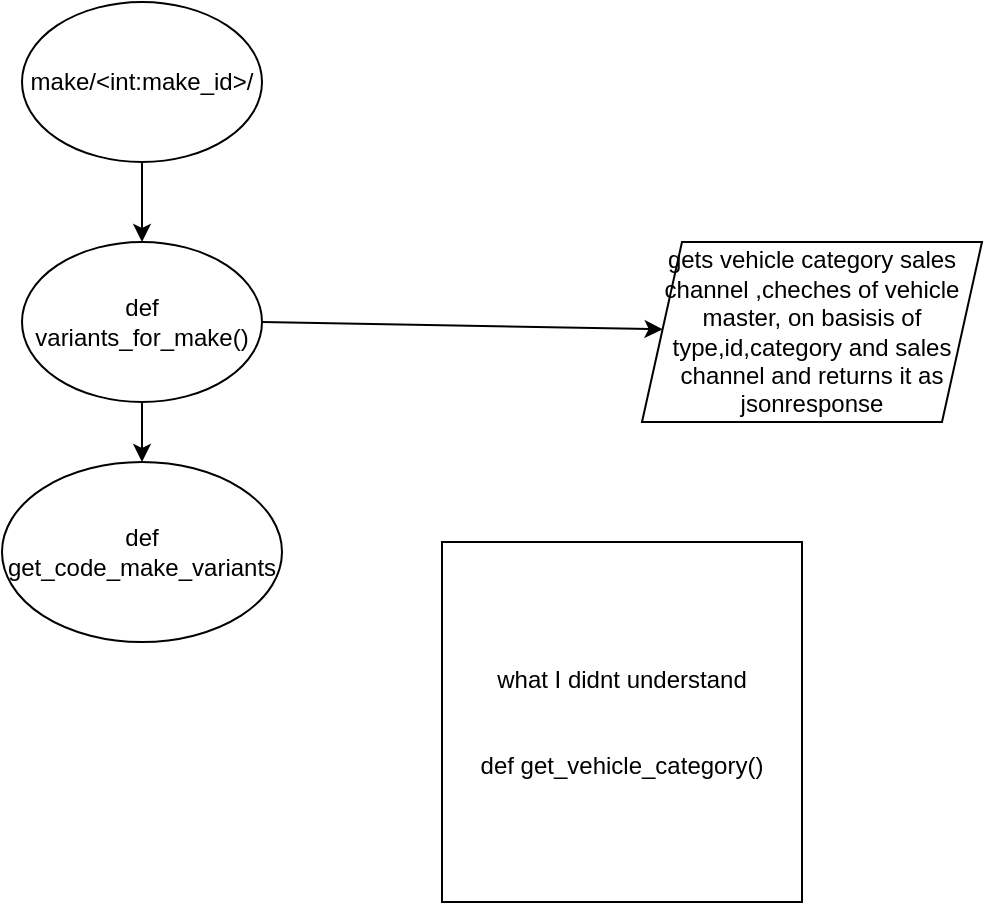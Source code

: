<mxfile version="21.0.6" type="github">
  <diagram name="Page-1" id="eUn2qCTd4dLujnIOYY2K">
    <mxGraphModel dx="808" dy="434" grid="1" gridSize="10" guides="1" tooltips="1" connect="1" arrows="1" fold="1" page="1" pageScale="1" pageWidth="827" pageHeight="1169" math="0" shadow="0">
      <root>
        <mxCell id="0" />
        <mxCell id="1" parent="0" />
        <mxCell id="YTJc97QkHh79FuxNHNmS-1" value="make/&amp;lt;int:make_id&amp;gt;/" style="ellipse;whiteSpace=wrap;html=1;" vertex="1" parent="1">
          <mxGeometry x="190" y="70" width="120" height="80" as="geometry" />
        </mxCell>
        <mxCell id="YTJc97QkHh79FuxNHNmS-2" value="" style="endArrow=classic;html=1;rounded=0;exitX=0.5;exitY=1;exitDx=0;exitDy=0;" edge="1" parent="1" source="YTJc97QkHh79FuxNHNmS-1">
          <mxGeometry width="50" height="50" relative="1" as="geometry">
            <mxPoint x="390" y="250" as="sourcePoint" />
            <mxPoint x="250" y="190" as="targetPoint" />
          </mxGeometry>
        </mxCell>
        <mxCell id="YTJc97QkHh79FuxNHNmS-3" value="def variants_for_make()" style="ellipse;whiteSpace=wrap;html=1;" vertex="1" parent="1">
          <mxGeometry x="190" y="190" width="120" height="80" as="geometry" />
        </mxCell>
        <mxCell id="YTJc97QkHh79FuxNHNmS-4" value="" style="endArrow=classic;html=1;rounded=0;exitX=0.5;exitY=1;exitDx=0;exitDy=0;" edge="1" parent="1" source="YTJc97QkHh79FuxNHNmS-3">
          <mxGeometry width="50" height="50" relative="1" as="geometry">
            <mxPoint x="390" y="320" as="sourcePoint" />
            <mxPoint x="250" y="300" as="targetPoint" />
          </mxGeometry>
        </mxCell>
        <mxCell id="YTJc97QkHh79FuxNHNmS-5" value="def get_code_make_variants" style="ellipse;whiteSpace=wrap;html=1;" vertex="1" parent="1">
          <mxGeometry x="180" y="300" width="140" height="90" as="geometry" />
        </mxCell>
        <mxCell id="YTJc97QkHh79FuxNHNmS-6" value="" style="endArrow=classic;html=1;rounded=0;exitX=1;exitY=0.5;exitDx=0;exitDy=0;" edge="1" parent="1" source="YTJc97QkHh79FuxNHNmS-3" target="YTJc97QkHh79FuxNHNmS-7">
          <mxGeometry width="50" height="50" relative="1" as="geometry">
            <mxPoint x="460" y="220" as="sourcePoint" />
            <mxPoint x="330" y="230" as="targetPoint" />
          </mxGeometry>
        </mxCell>
        <mxCell id="YTJc97QkHh79FuxNHNmS-7" value="gets vehicle category sales channel ,cheches of vehicle master, on basisis of type,id,category and sales channel and returns it as jsonresponse" style="shape=parallelogram;perimeter=parallelogramPerimeter;whiteSpace=wrap;html=1;fixedSize=1;" vertex="1" parent="1">
          <mxGeometry x="500" y="190" width="170" height="90" as="geometry" />
        </mxCell>
        <mxCell id="YTJc97QkHh79FuxNHNmS-8" value="what I didnt understand&lt;br&gt;&lt;br&gt;&lt;br&gt;def get_vehicle_category()" style="whiteSpace=wrap;html=1;aspect=fixed;" vertex="1" parent="1">
          <mxGeometry x="400" y="340" width="180" height="180" as="geometry" />
        </mxCell>
      </root>
    </mxGraphModel>
  </diagram>
</mxfile>
